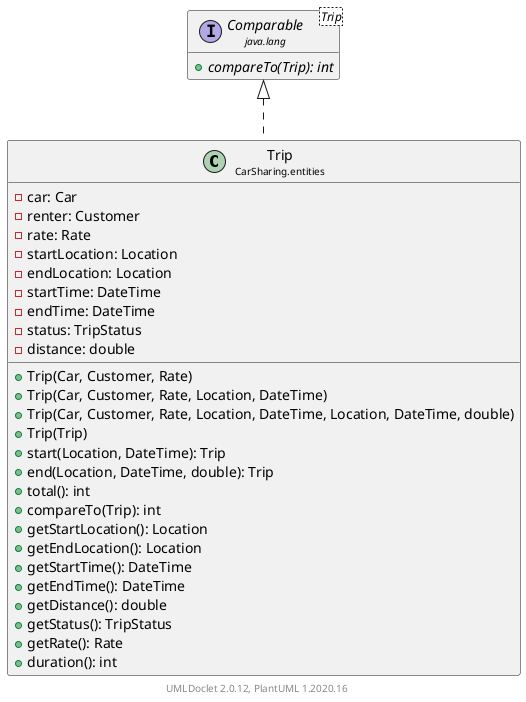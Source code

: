 @startuml
    set namespaceSeparator none
    hide empty fields
    hide empty methods

    class "<size:14>Trip\n<size:10>CarSharing.entities" as CarSharing.entities.Trip [[Trip.html]] {
        -car: Car
        -renter: Customer
        -rate: Rate
        -startLocation: Location
        -endLocation: Location
        -startTime: DateTime
        -endTime: DateTime
        -status: TripStatus
        -distance: double
        +Trip(Car, Customer, Rate)
        +Trip(Car, Customer, Rate, Location, DateTime)
        +Trip(Car, Customer, Rate, Location, DateTime, Location, DateTime, double)
        +Trip(Trip)
        +start(Location, DateTime): Trip
        +end(Location, DateTime, double): Trip
        +total(): int
        +compareTo(Trip): int
        +getStartLocation(): Location
        +getEndLocation(): Location
        +getStartTime(): DateTime
        +getEndTime(): DateTime
        +getDistance(): double
        +getStatus(): TripStatus
        +getRate(): Rate
        +duration(): int
    }

    interface "<size:14>Comparable\n<size:10>java.lang" as java.lang.Comparable<Trip> {
        {abstract} +compareTo(Trip): int
    }

    java.lang.Comparable <|.. CarSharing.entities.Trip

    center footer UMLDoclet 2.0.12, PlantUML 1.2020.16
@enduml
